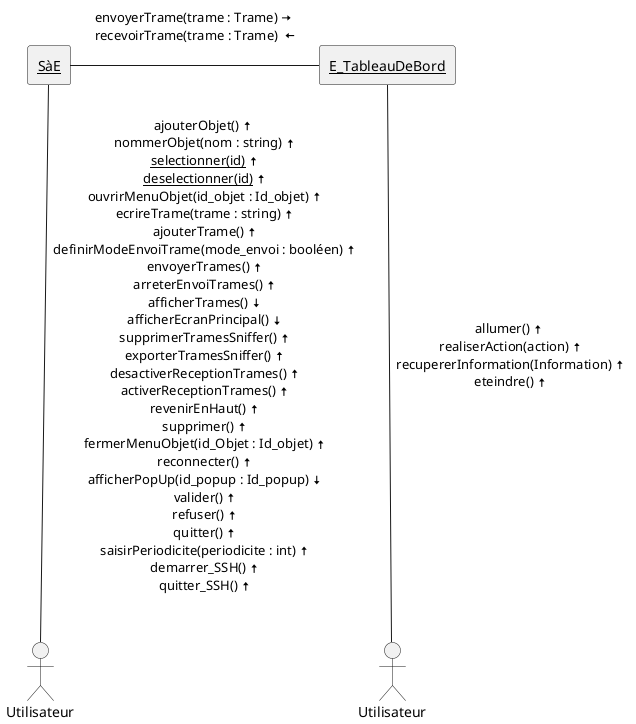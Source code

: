 @startuml

actor Utilisateur as u
actor Utilisateur as uu

rectangle "<u>SàE</u>" as S{
}
rectangle "<u>E_TableauDeBord</u>" as T{
}

u -u- S : ajouterObjet() <&arrow-top> \n nommerObjet(nom : string) <&arrow-top> \n <u>selectionner(id)</u> <&arrow-top> \n <u>deselectionner(id)</u> <&arrow-top> \n ouvrirMenuObjet(id_objet : Id_objet) <&arrow-top> \n ecrireTrame(trame : string) <&arrow-top> \n ajouterTrame() <&arrow-top> \n definirModeEnvoiTrame(mode_envoi : booléen) <&arrow-top> \n envoyerTrames() <&arrow-top> \n arreterEnvoiTrames() <&arrow-top> \n afficherTrames() <&arrow-bottom> \n afficherEcranPrincipal() <&arrow-bottom> \n supprimerTramesSniffer() <&arrow-top> \n exporterTramesSniffer() <&arrow-top> \n desactiverReceptionTrames() <&arrow-top> \n activerReceptionTrames() <&arrow-top> \n revenirEnHaut() <&arrow-top> \n supprimer() <&arrow-top> \n fermerMenuObjet(id_Objet : Id_objet) <&arrow-top> \n reconnecter() <&arrow-top> \n afficherPopUp(id_popup : Id_popup) <&arrow-bottom> \n valider() <&arrow-top> \n refuser() <&arrow-top> \n quitter() <&arrow-top> \n saisirPeriodicite(periodicite : int) <&arrow-top> \n demarrer_SSH() <&arrow-top> \n quitter_SSH() <&arrow-top> \n
S -right- T : envoyerTrame(trame : Trame) <&arrow-right> \n recevoirTrame(trame : Trame)  <&arrow-left> \n
T -d- uu : allumer() <&arrow-top> \n realiserAction(action) <&arrow-top> \n recupererInformation(Information) <&arrow-top> \n eteindre() <&arrow-top> \n

@enduml


